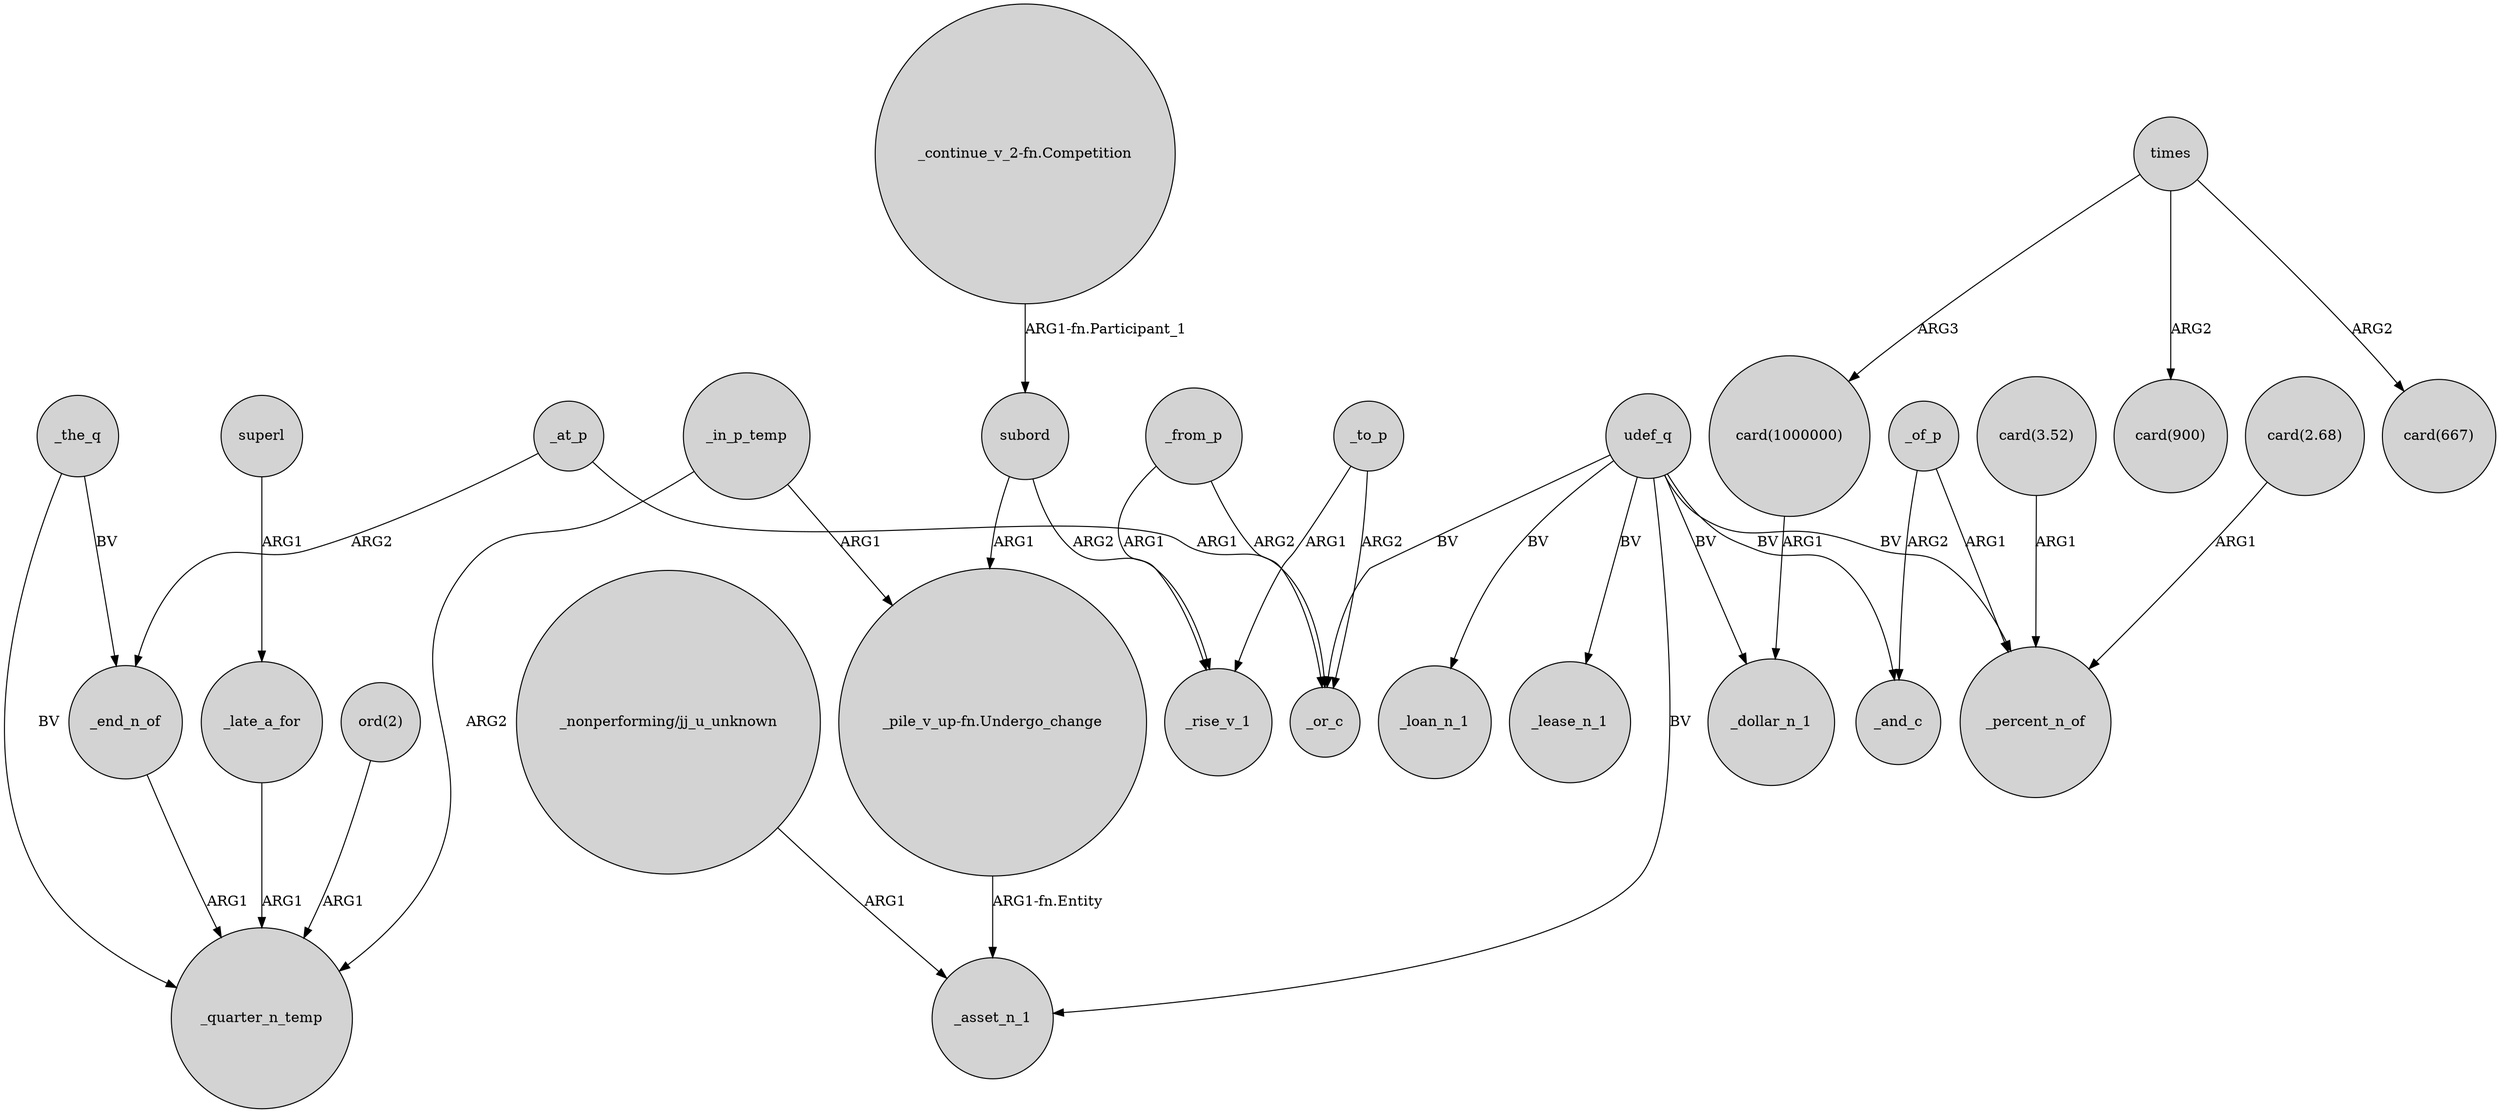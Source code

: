 digraph {
	node [shape=circle style=filled]
	_late_a_for -> _quarter_n_temp [label=ARG1]
	_at_p -> _end_n_of [label=ARG2]
	_to_p -> _or_c [label=ARG2]
	_in_p_temp -> _quarter_n_temp [label=ARG2]
	"_nonperforming/jj_u_unknown" -> _asset_n_1 [label=ARG1]
	_of_p -> _and_c [label=ARG2]
	"card(2.68)" -> _percent_n_of [label=ARG1]
	_at_p -> _or_c [label=ARG1]
	udef_q -> _loan_n_1 [label=BV]
	_the_q -> _quarter_n_temp [label=BV]
	superl -> _late_a_for [label=ARG1]
	times -> "card(1000000)" [label=ARG3]
	udef_q -> _and_c [label=BV]
	udef_q -> _asset_n_1 [label=BV]
	_of_p -> _percent_n_of [label=ARG1]
	udef_q -> _or_c [label=BV]
	_end_n_of -> _quarter_n_temp [label=ARG1]
	_from_p -> _rise_v_1 [label=ARG1]
	_to_p -> _rise_v_1 [label=ARG1]
	times -> "card(667)" [label=ARG2]
	udef_q -> _percent_n_of [label=BV]
	subord -> "_pile_v_up-fn.Undergo_change" [label=ARG1]
	times -> "card(900)" [label=ARG2]
	"card(3.52)" -> _percent_n_of [label=ARG1]
	udef_q -> _dollar_n_1 [label=BV]
	"card(1000000)" -> _dollar_n_1 [label=ARG1]
	_from_p -> _or_c [label=ARG2]
	udef_q -> _lease_n_1 [label=BV]
	"ord(2)" -> _quarter_n_temp [label=ARG1]
	_in_p_temp -> "_pile_v_up-fn.Undergo_change" [label=ARG1]
	"_continue_v_2-fn.Competition" -> subord [label="ARG1-fn.Participant_1"]
	_the_q -> _end_n_of [label=BV]
	subord -> _rise_v_1 [label=ARG2]
	"_pile_v_up-fn.Undergo_change" -> _asset_n_1 [label="ARG1-fn.Entity"]
}
